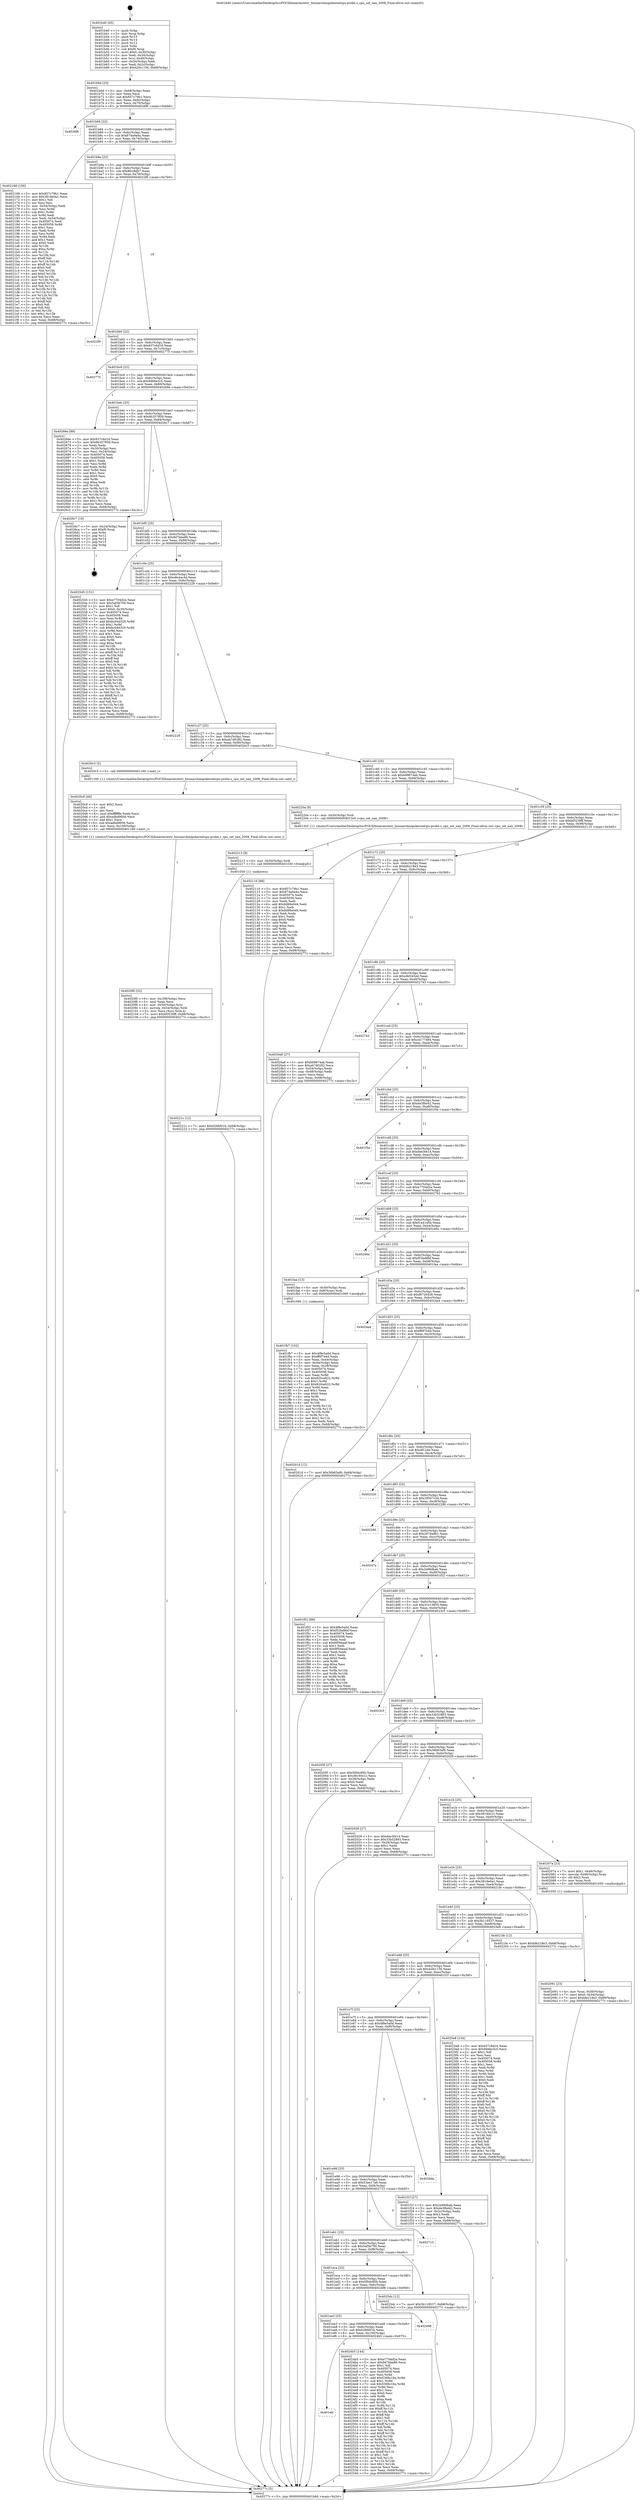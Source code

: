 digraph "0x401b40" {
  label = "0x401b40 (/mnt/c/Users/mathe/Desktop/tcc/POCII/binaries/extr_linuxarchmipskernelcpu-probe.c_cpu_set_nan_2008_Final-ollvm.out::main(0))"
  labelloc = "t"
  node[shape=record]

  Entry [label="",width=0.3,height=0.3,shape=circle,fillcolor=black,style=filled]
  "0x401b6d" [label="{
     0x401b6d [23]\l
     | [instrs]\l
     &nbsp;&nbsp;0x401b6d \<+3\>: mov -0x68(%rbp),%eax\l
     &nbsp;&nbsp;0x401b70 \<+2\>: mov %eax,%ecx\l
     &nbsp;&nbsp;0x401b72 \<+6\>: sub $0x857c79b1,%ecx\l
     &nbsp;&nbsp;0x401b78 \<+3\>: mov %eax,-0x6c(%rbp)\l
     &nbsp;&nbsp;0x401b7b \<+3\>: mov %ecx,-0x70(%rbp)\l
     &nbsp;&nbsp;0x401b7e \<+6\>: je 00000000004026f6 \<main+0xbb6\>\l
  }"]
  "0x4026f6" [label="{
     0x4026f6\l
  }", style=dashed]
  "0x401b84" [label="{
     0x401b84 [22]\l
     | [instrs]\l
     &nbsp;&nbsp;0x401b84 \<+5\>: jmp 0000000000401b89 \<main+0x49\>\l
     &nbsp;&nbsp;0x401b89 \<+3\>: mov -0x6c(%rbp),%eax\l
     &nbsp;&nbsp;0x401b8c \<+5\>: sub $0x874a9a4a,%eax\l
     &nbsp;&nbsp;0x401b91 \<+3\>: mov %eax,-0x74(%rbp)\l
     &nbsp;&nbsp;0x401b94 \<+6\>: je 0000000000402168 \<main+0x628\>\l
  }"]
  Exit [label="",width=0.3,height=0.3,shape=circle,fillcolor=black,style=filled,peripheries=2]
  "0x402168" [label="{
     0x402168 [150]\l
     | [instrs]\l
     &nbsp;&nbsp;0x402168 \<+5\>: mov $0x857c79b1,%eax\l
     &nbsp;&nbsp;0x40216d \<+5\>: mov $0x3819e0a1,%ecx\l
     &nbsp;&nbsp;0x402172 \<+2\>: mov $0x1,%dl\l
     &nbsp;&nbsp;0x402174 \<+2\>: xor %esi,%esi\l
     &nbsp;&nbsp;0x402176 \<+3\>: mov -0x54(%rbp),%edi\l
     &nbsp;&nbsp;0x402179 \<+3\>: mov %esi,%r8d\l
     &nbsp;&nbsp;0x40217c \<+4\>: sub $0x1,%r8d\l
     &nbsp;&nbsp;0x402180 \<+3\>: sub %r8d,%edi\l
     &nbsp;&nbsp;0x402183 \<+3\>: mov %edi,-0x54(%rbp)\l
     &nbsp;&nbsp;0x402186 \<+7\>: mov 0x405074,%edi\l
     &nbsp;&nbsp;0x40218d \<+8\>: mov 0x405058,%r8d\l
     &nbsp;&nbsp;0x402195 \<+3\>: sub $0x1,%esi\l
     &nbsp;&nbsp;0x402198 \<+3\>: mov %edi,%r9d\l
     &nbsp;&nbsp;0x40219b \<+3\>: add %esi,%r9d\l
     &nbsp;&nbsp;0x40219e \<+4\>: imul %r9d,%edi\l
     &nbsp;&nbsp;0x4021a2 \<+3\>: and $0x1,%edi\l
     &nbsp;&nbsp;0x4021a5 \<+3\>: cmp $0x0,%edi\l
     &nbsp;&nbsp;0x4021a8 \<+4\>: sete %r10b\l
     &nbsp;&nbsp;0x4021ac \<+4\>: cmp $0xa,%r8d\l
     &nbsp;&nbsp;0x4021b0 \<+4\>: setl %r11b\l
     &nbsp;&nbsp;0x4021b4 \<+3\>: mov %r10b,%bl\l
     &nbsp;&nbsp;0x4021b7 \<+3\>: xor $0xff,%bl\l
     &nbsp;&nbsp;0x4021ba \<+3\>: mov %r11b,%r14b\l
     &nbsp;&nbsp;0x4021bd \<+4\>: xor $0xff,%r14b\l
     &nbsp;&nbsp;0x4021c1 \<+3\>: xor $0x0,%dl\l
     &nbsp;&nbsp;0x4021c4 \<+3\>: mov %bl,%r15b\l
     &nbsp;&nbsp;0x4021c7 \<+4\>: and $0x0,%r15b\l
     &nbsp;&nbsp;0x4021cb \<+3\>: and %dl,%r10b\l
     &nbsp;&nbsp;0x4021ce \<+3\>: mov %r14b,%r12b\l
     &nbsp;&nbsp;0x4021d1 \<+4\>: and $0x0,%r12b\l
     &nbsp;&nbsp;0x4021d5 \<+3\>: and %dl,%r11b\l
     &nbsp;&nbsp;0x4021d8 \<+3\>: or %r10b,%r15b\l
     &nbsp;&nbsp;0x4021db \<+3\>: or %r11b,%r12b\l
     &nbsp;&nbsp;0x4021de \<+3\>: xor %r12b,%r15b\l
     &nbsp;&nbsp;0x4021e1 \<+3\>: or %r14b,%bl\l
     &nbsp;&nbsp;0x4021e4 \<+3\>: xor $0xff,%bl\l
     &nbsp;&nbsp;0x4021e7 \<+3\>: or $0x0,%dl\l
     &nbsp;&nbsp;0x4021ea \<+2\>: and %dl,%bl\l
     &nbsp;&nbsp;0x4021ec \<+3\>: or %bl,%r15b\l
     &nbsp;&nbsp;0x4021ef \<+4\>: test $0x1,%r15b\l
     &nbsp;&nbsp;0x4021f3 \<+3\>: cmovne %ecx,%eax\l
     &nbsp;&nbsp;0x4021f6 \<+3\>: mov %eax,-0x68(%rbp)\l
     &nbsp;&nbsp;0x4021f9 \<+5\>: jmp 000000000040277c \<main+0xc3c\>\l
  }"]
  "0x401b9a" [label="{
     0x401b9a [22]\l
     | [instrs]\l
     &nbsp;&nbsp;0x401b9a \<+5\>: jmp 0000000000401b9f \<main+0x5f\>\l
     &nbsp;&nbsp;0x401b9f \<+3\>: mov -0x6c(%rbp),%eax\l
     &nbsp;&nbsp;0x401ba2 \<+5\>: sub $0x8fcc8db7,%eax\l
     &nbsp;&nbsp;0x401ba7 \<+3\>: mov %eax,-0x78(%rbp)\l
     &nbsp;&nbsp;0x401baa \<+6\>: je 00000000004022f9 \<main+0x7b9\>\l
  }"]
  "0x401efc" [label="{
     0x401efc\l
  }", style=dashed]
  "0x4022f9" [label="{
     0x4022f9\l
  }", style=dashed]
  "0x401bb0" [label="{
     0x401bb0 [22]\l
     | [instrs]\l
     &nbsp;&nbsp;0x401bb0 \<+5\>: jmp 0000000000401bb5 \<main+0x75\>\l
     &nbsp;&nbsp;0x401bb5 \<+3\>: mov -0x6c(%rbp),%eax\l
     &nbsp;&nbsp;0x401bb8 \<+5\>: sub $0x937c6d16,%eax\l
     &nbsp;&nbsp;0x401bbd \<+3\>: mov %eax,-0x7c(%rbp)\l
     &nbsp;&nbsp;0x401bc0 \<+6\>: je 0000000000402775 \<main+0xc35\>\l
  }"]
  "0x4024b5" [label="{
     0x4024b5 [144]\l
     | [instrs]\l
     &nbsp;&nbsp;0x4024b5 \<+5\>: mov $0xe7704d2e,%eax\l
     &nbsp;&nbsp;0x4024ba \<+5\>: mov $0x9d7bbe86,%ecx\l
     &nbsp;&nbsp;0x4024bf \<+2\>: mov $0x1,%dl\l
     &nbsp;&nbsp;0x4024c1 \<+7\>: mov 0x405074,%esi\l
     &nbsp;&nbsp;0x4024c8 \<+7\>: mov 0x405058,%edi\l
     &nbsp;&nbsp;0x4024cf \<+3\>: mov %esi,%r8d\l
     &nbsp;&nbsp;0x4024d2 \<+7\>: add $0x5368c1ba,%r8d\l
     &nbsp;&nbsp;0x4024d9 \<+4\>: sub $0x1,%r8d\l
     &nbsp;&nbsp;0x4024dd \<+7\>: sub $0x5368c1ba,%r8d\l
     &nbsp;&nbsp;0x4024e4 \<+4\>: imul %r8d,%esi\l
     &nbsp;&nbsp;0x4024e8 \<+3\>: and $0x1,%esi\l
     &nbsp;&nbsp;0x4024eb \<+3\>: cmp $0x0,%esi\l
     &nbsp;&nbsp;0x4024ee \<+4\>: sete %r9b\l
     &nbsp;&nbsp;0x4024f2 \<+3\>: cmp $0xa,%edi\l
     &nbsp;&nbsp;0x4024f5 \<+4\>: setl %r10b\l
     &nbsp;&nbsp;0x4024f9 \<+3\>: mov %r9b,%r11b\l
     &nbsp;&nbsp;0x4024fc \<+4\>: xor $0xff,%r11b\l
     &nbsp;&nbsp;0x402500 \<+3\>: mov %r10b,%bl\l
     &nbsp;&nbsp;0x402503 \<+3\>: xor $0xff,%bl\l
     &nbsp;&nbsp;0x402506 \<+3\>: xor $0x1,%dl\l
     &nbsp;&nbsp;0x402509 \<+3\>: mov %r11b,%r14b\l
     &nbsp;&nbsp;0x40250c \<+4\>: and $0xff,%r14b\l
     &nbsp;&nbsp;0x402510 \<+3\>: and %dl,%r9b\l
     &nbsp;&nbsp;0x402513 \<+3\>: mov %bl,%r15b\l
     &nbsp;&nbsp;0x402516 \<+4\>: and $0xff,%r15b\l
     &nbsp;&nbsp;0x40251a \<+3\>: and %dl,%r10b\l
     &nbsp;&nbsp;0x40251d \<+3\>: or %r9b,%r14b\l
     &nbsp;&nbsp;0x402520 \<+3\>: or %r10b,%r15b\l
     &nbsp;&nbsp;0x402523 \<+3\>: xor %r15b,%r14b\l
     &nbsp;&nbsp;0x402526 \<+3\>: or %bl,%r11b\l
     &nbsp;&nbsp;0x402529 \<+4\>: xor $0xff,%r11b\l
     &nbsp;&nbsp;0x40252d \<+3\>: or $0x1,%dl\l
     &nbsp;&nbsp;0x402530 \<+3\>: and %dl,%r11b\l
     &nbsp;&nbsp;0x402533 \<+3\>: or %r11b,%r14b\l
     &nbsp;&nbsp;0x402536 \<+4\>: test $0x1,%r14b\l
     &nbsp;&nbsp;0x40253a \<+3\>: cmovne %ecx,%eax\l
     &nbsp;&nbsp;0x40253d \<+3\>: mov %eax,-0x68(%rbp)\l
     &nbsp;&nbsp;0x402540 \<+5\>: jmp 000000000040277c \<main+0xc3c\>\l
  }"]
  "0x402775" [label="{
     0x402775\l
  }", style=dashed]
  "0x401bc6" [label="{
     0x401bc6 [22]\l
     | [instrs]\l
     &nbsp;&nbsp;0x401bc6 \<+5\>: jmp 0000000000401bcb \<main+0x8b\>\l
     &nbsp;&nbsp;0x401bcb \<+3\>: mov -0x6c(%rbp),%eax\l
     &nbsp;&nbsp;0x401bce \<+5\>: sub $0x9466e3c5,%eax\l
     &nbsp;&nbsp;0x401bd3 \<+3\>: mov %eax,-0x80(%rbp)\l
     &nbsp;&nbsp;0x401bd6 \<+6\>: je 000000000040266e \<main+0xb2e\>\l
  }"]
  "0x401ee3" [label="{
     0x401ee3 [25]\l
     | [instrs]\l
     &nbsp;&nbsp;0x401ee3 \<+5\>: jmp 0000000000401ee8 \<main+0x3a8\>\l
     &nbsp;&nbsp;0x401ee8 \<+3\>: mov -0x6c(%rbp),%eax\l
     &nbsp;&nbsp;0x401eeb \<+5\>: sub $0x626fd01b,%eax\l
     &nbsp;&nbsp;0x401ef0 \<+6\>: mov %eax,-0x100(%rbp)\l
     &nbsp;&nbsp;0x401ef6 \<+6\>: je 00000000004024b5 \<main+0x975\>\l
  }"]
  "0x40266e" [label="{
     0x40266e [89]\l
     | [instrs]\l
     &nbsp;&nbsp;0x40266e \<+5\>: mov $0x937c6d16,%eax\l
     &nbsp;&nbsp;0x402673 \<+5\>: mov $0x9b357859,%ecx\l
     &nbsp;&nbsp;0x402678 \<+2\>: xor %edx,%edx\l
     &nbsp;&nbsp;0x40267a \<+3\>: mov -0x30(%rbp),%esi\l
     &nbsp;&nbsp;0x40267d \<+3\>: mov %esi,-0x24(%rbp)\l
     &nbsp;&nbsp;0x402680 \<+7\>: mov 0x405074,%esi\l
     &nbsp;&nbsp;0x402687 \<+7\>: mov 0x405058,%edi\l
     &nbsp;&nbsp;0x40268e \<+3\>: sub $0x1,%edx\l
     &nbsp;&nbsp;0x402691 \<+3\>: mov %esi,%r8d\l
     &nbsp;&nbsp;0x402694 \<+3\>: add %edx,%r8d\l
     &nbsp;&nbsp;0x402697 \<+4\>: imul %r8d,%esi\l
     &nbsp;&nbsp;0x40269b \<+3\>: and $0x1,%esi\l
     &nbsp;&nbsp;0x40269e \<+3\>: cmp $0x0,%esi\l
     &nbsp;&nbsp;0x4026a1 \<+4\>: sete %r9b\l
     &nbsp;&nbsp;0x4026a5 \<+3\>: cmp $0xa,%edi\l
     &nbsp;&nbsp;0x4026a8 \<+4\>: setl %r10b\l
     &nbsp;&nbsp;0x4026ac \<+3\>: mov %r9b,%r11b\l
     &nbsp;&nbsp;0x4026af \<+3\>: and %r10b,%r11b\l
     &nbsp;&nbsp;0x4026b2 \<+3\>: xor %r10b,%r9b\l
     &nbsp;&nbsp;0x4026b5 \<+3\>: or %r9b,%r11b\l
     &nbsp;&nbsp;0x4026b8 \<+4\>: test $0x1,%r11b\l
     &nbsp;&nbsp;0x4026bc \<+3\>: cmovne %ecx,%eax\l
     &nbsp;&nbsp;0x4026bf \<+3\>: mov %eax,-0x68(%rbp)\l
     &nbsp;&nbsp;0x4026c2 \<+5\>: jmp 000000000040277c \<main+0xc3c\>\l
  }"]
  "0x401bdc" [label="{
     0x401bdc [25]\l
     | [instrs]\l
     &nbsp;&nbsp;0x401bdc \<+5\>: jmp 0000000000401be1 \<main+0xa1\>\l
     &nbsp;&nbsp;0x401be1 \<+3\>: mov -0x6c(%rbp),%eax\l
     &nbsp;&nbsp;0x401be4 \<+5\>: sub $0x9b357859,%eax\l
     &nbsp;&nbsp;0x401be9 \<+6\>: mov %eax,-0x84(%rbp)\l
     &nbsp;&nbsp;0x401bef \<+6\>: je 00000000004026c7 \<main+0xb87\>\l
  }"]
  "0x402498" [label="{
     0x402498\l
  }", style=dashed]
  "0x4026c7" [label="{
     0x4026c7 [19]\l
     | [instrs]\l
     &nbsp;&nbsp;0x4026c7 \<+3\>: mov -0x24(%rbp),%eax\l
     &nbsp;&nbsp;0x4026ca \<+7\>: add $0xf0,%rsp\l
     &nbsp;&nbsp;0x4026d1 \<+1\>: pop %rbx\l
     &nbsp;&nbsp;0x4026d2 \<+2\>: pop %r12\l
     &nbsp;&nbsp;0x4026d4 \<+2\>: pop %r14\l
     &nbsp;&nbsp;0x4026d6 \<+2\>: pop %r15\l
     &nbsp;&nbsp;0x4026d8 \<+1\>: pop %rbp\l
     &nbsp;&nbsp;0x4026d9 \<+1\>: ret\l
  }"]
  "0x401bf5" [label="{
     0x401bf5 [25]\l
     | [instrs]\l
     &nbsp;&nbsp;0x401bf5 \<+5\>: jmp 0000000000401bfa \<main+0xba\>\l
     &nbsp;&nbsp;0x401bfa \<+3\>: mov -0x6c(%rbp),%eax\l
     &nbsp;&nbsp;0x401bfd \<+5\>: sub $0x9d7bbe86,%eax\l
     &nbsp;&nbsp;0x401c02 \<+6\>: mov %eax,-0x88(%rbp)\l
     &nbsp;&nbsp;0x401c08 \<+6\>: je 0000000000402545 \<main+0xa05\>\l
  }"]
  "0x401eca" [label="{
     0x401eca [25]\l
     | [instrs]\l
     &nbsp;&nbsp;0x401eca \<+5\>: jmp 0000000000401ecf \<main+0x38f\>\l
     &nbsp;&nbsp;0x401ecf \<+3\>: mov -0x6c(%rbp),%eax\l
     &nbsp;&nbsp;0x401ed2 \<+5\>: sub $0x5f0dc85b,%eax\l
     &nbsp;&nbsp;0x401ed7 \<+6\>: mov %eax,-0xfc(%rbp)\l
     &nbsp;&nbsp;0x401edd \<+6\>: je 0000000000402498 \<main+0x958\>\l
  }"]
  "0x402545" [label="{
     0x402545 [151]\l
     | [instrs]\l
     &nbsp;&nbsp;0x402545 \<+5\>: mov $0xe7704d2e,%eax\l
     &nbsp;&nbsp;0x40254a \<+5\>: mov $0x5af3b700,%ecx\l
     &nbsp;&nbsp;0x40254f \<+2\>: mov $0x1,%dl\l
     &nbsp;&nbsp;0x402551 \<+7\>: movl $0x0,-0x30(%rbp)\l
     &nbsp;&nbsp;0x402558 \<+7\>: mov 0x405074,%esi\l
     &nbsp;&nbsp;0x40255f \<+7\>: mov 0x405058,%edi\l
     &nbsp;&nbsp;0x402566 \<+3\>: mov %esi,%r8d\l
     &nbsp;&nbsp;0x402569 \<+7\>: add $0xbc04d329,%r8d\l
     &nbsp;&nbsp;0x402570 \<+4\>: sub $0x1,%r8d\l
     &nbsp;&nbsp;0x402574 \<+7\>: sub $0xbc04d329,%r8d\l
     &nbsp;&nbsp;0x40257b \<+4\>: imul %r8d,%esi\l
     &nbsp;&nbsp;0x40257f \<+3\>: and $0x1,%esi\l
     &nbsp;&nbsp;0x402582 \<+3\>: cmp $0x0,%esi\l
     &nbsp;&nbsp;0x402585 \<+4\>: sete %r9b\l
     &nbsp;&nbsp;0x402589 \<+3\>: cmp $0xa,%edi\l
     &nbsp;&nbsp;0x40258c \<+4\>: setl %r10b\l
     &nbsp;&nbsp;0x402590 \<+3\>: mov %r9b,%r11b\l
     &nbsp;&nbsp;0x402593 \<+4\>: xor $0xff,%r11b\l
     &nbsp;&nbsp;0x402597 \<+3\>: mov %r10b,%bl\l
     &nbsp;&nbsp;0x40259a \<+3\>: xor $0xff,%bl\l
     &nbsp;&nbsp;0x40259d \<+3\>: xor $0x0,%dl\l
     &nbsp;&nbsp;0x4025a0 \<+3\>: mov %r11b,%r14b\l
     &nbsp;&nbsp;0x4025a3 \<+4\>: and $0x0,%r14b\l
     &nbsp;&nbsp;0x4025a7 \<+3\>: and %dl,%r9b\l
     &nbsp;&nbsp;0x4025aa \<+3\>: mov %bl,%r15b\l
     &nbsp;&nbsp;0x4025ad \<+4\>: and $0x0,%r15b\l
     &nbsp;&nbsp;0x4025b1 \<+3\>: and %dl,%r10b\l
     &nbsp;&nbsp;0x4025b4 \<+3\>: or %r9b,%r14b\l
     &nbsp;&nbsp;0x4025b7 \<+3\>: or %r10b,%r15b\l
     &nbsp;&nbsp;0x4025ba \<+3\>: xor %r15b,%r14b\l
     &nbsp;&nbsp;0x4025bd \<+3\>: or %bl,%r11b\l
     &nbsp;&nbsp;0x4025c0 \<+4\>: xor $0xff,%r11b\l
     &nbsp;&nbsp;0x4025c4 \<+3\>: or $0x0,%dl\l
     &nbsp;&nbsp;0x4025c7 \<+3\>: and %dl,%r11b\l
     &nbsp;&nbsp;0x4025ca \<+3\>: or %r11b,%r14b\l
     &nbsp;&nbsp;0x4025cd \<+4\>: test $0x1,%r14b\l
     &nbsp;&nbsp;0x4025d1 \<+3\>: cmovne %ecx,%eax\l
     &nbsp;&nbsp;0x4025d4 \<+3\>: mov %eax,-0x68(%rbp)\l
     &nbsp;&nbsp;0x4025d7 \<+5\>: jmp 000000000040277c \<main+0xc3c\>\l
  }"]
  "0x401c0e" [label="{
     0x401c0e [25]\l
     | [instrs]\l
     &nbsp;&nbsp;0x401c0e \<+5\>: jmp 0000000000401c13 \<main+0xd3\>\l
     &nbsp;&nbsp;0x401c13 \<+3\>: mov -0x6c(%rbp),%eax\l
     &nbsp;&nbsp;0x401c16 \<+5\>: sub $0xa8e4ac4d,%eax\l
     &nbsp;&nbsp;0x401c1b \<+6\>: mov %eax,-0x8c(%rbp)\l
     &nbsp;&nbsp;0x401c21 \<+6\>: je 0000000000402228 \<main+0x6e8\>\l
  }"]
  "0x4025dc" [label="{
     0x4025dc [12]\l
     | [instrs]\l
     &nbsp;&nbsp;0x4025dc \<+7\>: movl $0x3b118537,-0x68(%rbp)\l
     &nbsp;&nbsp;0x4025e3 \<+5\>: jmp 000000000040277c \<main+0xc3c\>\l
  }"]
  "0x402228" [label="{
     0x402228\l
  }", style=dashed]
  "0x401c27" [label="{
     0x401c27 [25]\l
     | [instrs]\l
     &nbsp;&nbsp;0x401c27 \<+5\>: jmp 0000000000401c2c \<main+0xec\>\l
     &nbsp;&nbsp;0x401c2c \<+3\>: mov -0x6c(%rbp),%eax\l
     &nbsp;&nbsp;0x401c2f \<+5\>: sub $0xab7d0282,%eax\l
     &nbsp;&nbsp;0x401c34 \<+6\>: mov %eax,-0x90(%rbp)\l
     &nbsp;&nbsp;0x401c3a \<+6\>: je 00000000004020c3 \<main+0x583\>\l
  }"]
  "0x401eb1" [label="{
     0x401eb1 [25]\l
     | [instrs]\l
     &nbsp;&nbsp;0x401eb1 \<+5\>: jmp 0000000000401eb6 \<main+0x376\>\l
     &nbsp;&nbsp;0x401eb6 \<+3\>: mov -0x6c(%rbp),%eax\l
     &nbsp;&nbsp;0x401eb9 \<+5\>: sub $0x5af3b700,%eax\l
     &nbsp;&nbsp;0x401ebe \<+6\>: mov %eax,-0xf8(%rbp)\l
     &nbsp;&nbsp;0x401ec4 \<+6\>: je 00000000004025dc \<main+0xa9c\>\l
  }"]
  "0x4020c3" [label="{
     0x4020c3 [5]\l
     | [instrs]\l
     &nbsp;&nbsp;0x4020c3 \<+5\>: call 0000000000401160 \<next_i\>\l
     | [calls]\l
     &nbsp;&nbsp;0x401160 \{1\} (/mnt/c/Users/mathe/Desktop/tcc/POCII/binaries/extr_linuxarchmipskernelcpu-probe.c_cpu_set_nan_2008_Final-ollvm.out::next_i)\l
  }"]
  "0x401c40" [label="{
     0x401c40 [25]\l
     | [instrs]\l
     &nbsp;&nbsp;0x401c40 \<+5\>: jmp 0000000000401c45 \<main+0x105\>\l
     &nbsp;&nbsp;0x401c45 \<+3\>: mov -0x6c(%rbp),%eax\l
     &nbsp;&nbsp;0x401c48 \<+5\>: sub $0xb99674ab,%eax\l
     &nbsp;&nbsp;0x401c4d \<+6\>: mov %eax,-0x94(%rbp)\l
     &nbsp;&nbsp;0x401c53 \<+6\>: je 000000000040220a \<main+0x6ca\>\l
  }"]
  "0x402715" [label="{
     0x402715\l
  }", style=dashed]
  "0x40220a" [label="{
     0x40220a [9]\l
     | [instrs]\l
     &nbsp;&nbsp;0x40220a \<+4\>: mov -0x50(%rbp),%rdi\l
     &nbsp;&nbsp;0x40220e \<+5\>: call 00000000004013c0 \<cpu_set_nan_2008\>\l
     | [calls]\l
     &nbsp;&nbsp;0x4013c0 \{1\} (/mnt/c/Users/mathe/Desktop/tcc/POCII/binaries/extr_linuxarchmipskernelcpu-probe.c_cpu_set_nan_2008_Final-ollvm.out::cpu_set_nan_2008)\l
  }"]
  "0x401c59" [label="{
     0x401c59 [25]\l
     | [instrs]\l
     &nbsp;&nbsp;0x401c59 \<+5\>: jmp 0000000000401c5e \<main+0x11e\>\l
     &nbsp;&nbsp;0x401c5e \<+3\>: mov -0x6c(%rbp),%eax\l
     &nbsp;&nbsp;0x401c61 \<+5\>: sub $0xbf3239ff,%eax\l
     &nbsp;&nbsp;0x401c66 \<+6\>: mov %eax,-0x98(%rbp)\l
     &nbsp;&nbsp;0x401c6c \<+6\>: je 0000000000402110 \<main+0x5d0\>\l
  }"]
  "0x401e98" [label="{
     0x401e98 [25]\l
     | [instrs]\l
     &nbsp;&nbsp;0x401e98 \<+5\>: jmp 0000000000401e9d \<main+0x35d\>\l
     &nbsp;&nbsp;0x401e9d \<+3\>: mov -0x6c(%rbp),%eax\l
     &nbsp;&nbsp;0x401ea0 \<+5\>: sub $0x53ee17a8,%eax\l
     &nbsp;&nbsp;0x401ea5 \<+6\>: mov %eax,-0xf4(%rbp)\l
     &nbsp;&nbsp;0x401eab \<+6\>: je 0000000000402715 \<main+0xbd5\>\l
  }"]
  "0x402110" [label="{
     0x402110 [88]\l
     | [instrs]\l
     &nbsp;&nbsp;0x402110 \<+5\>: mov $0x857c79b1,%eax\l
     &nbsp;&nbsp;0x402115 \<+5\>: mov $0x874a9a4a,%ecx\l
     &nbsp;&nbsp;0x40211a \<+7\>: mov 0x405074,%edx\l
     &nbsp;&nbsp;0x402121 \<+7\>: mov 0x405058,%esi\l
     &nbsp;&nbsp;0x402128 \<+2\>: mov %edx,%edi\l
     &nbsp;&nbsp;0x40212a \<+6\>: add $0x8d88e0d4,%edi\l
     &nbsp;&nbsp;0x402130 \<+3\>: sub $0x1,%edi\l
     &nbsp;&nbsp;0x402133 \<+6\>: sub $0x8d88e0d4,%edi\l
     &nbsp;&nbsp;0x402139 \<+3\>: imul %edi,%edx\l
     &nbsp;&nbsp;0x40213c \<+3\>: and $0x1,%edx\l
     &nbsp;&nbsp;0x40213f \<+3\>: cmp $0x0,%edx\l
     &nbsp;&nbsp;0x402142 \<+4\>: sete %r8b\l
     &nbsp;&nbsp;0x402146 \<+3\>: cmp $0xa,%esi\l
     &nbsp;&nbsp;0x402149 \<+4\>: setl %r9b\l
     &nbsp;&nbsp;0x40214d \<+3\>: mov %r8b,%r10b\l
     &nbsp;&nbsp;0x402150 \<+3\>: and %r9b,%r10b\l
     &nbsp;&nbsp;0x402153 \<+3\>: xor %r9b,%r8b\l
     &nbsp;&nbsp;0x402156 \<+3\>: or %r8b,%r10b\l
     &nbsp;&nbsp;0x402159 \<+4\>: test $0x1,%r10b\l
     &nbsp;&nbsp;0x40215d \<+3\>: cmovne %ecx,%eax\l
     &nbsp;&nbsp;0x402160 \<+3\>: mov %eax,-0x68(%rbp)\l
     &nbsp;&nbsp;0x402163 \<+5\>: jmp 000000000040277c \<main+0xc3c\>\l
  }"]
  "0x401c72" [label="{
     0x401c72 [25]\l
     | [instrs]\l
     &nbsp;&nbsp;0x401c72 \<+5\>: jmp 0000000000401c77 \<main+0x137\>\l
     &nbsp;&nbsp;0x401c77 \<+3\>: mov -0x6c(%rbp),%eax\l
     &nbsp;&nbsp;0x401c7a \<+5\>: sub $0xbfe218e3,%eax\l
     &nbsp;&nbsp;0x401c7f \<+6\>: mov %eax,-0x9c(%rbp)\l
     &nbsp;&nbsp;0x401c85 \<+6\>: je 00000000004020a8 \<main+0x568\>\l
  }"]
  "0x4026da" [label="{
     0x4026da\l
  }", style=dashed]
  "0x4020a8" [label="{
     0x4020a8 [27]\l
     | [instrs]\l
     &nbsp;&nbsp;0x4020a8 \<+5\>: mov $0xb99674ab,%eax\l
     &nbsp;&nbsp;0x4020ad \<+5\>: mov $0xab7d0282,%ecx\l
     &nbsp;&nbsp;0x4020b2 \<+3\>: mov -0x54(%rbp),%edx\l
     &nbsp;&nbsp;0x4020b5 \<+3\>: cmp -0x48(%rbp),%edx\l
     &nbsp;&nbsp;0x4020b8 \<+3\>: cmovl %ecx,%eax\l
     &nbsp;&nbsp;0x4020bb \<+3\>: mov %eax,-0x68(%rbp)\l
     &nbsp;&nbsp;0x4020be \<+5\>: jmp 000000000040277c \<main+0xc3c\>\l
  }"]
  "0x401c8b" [label="{
     0x401c8b [25]\l
     | [instrs]\l
     &nbsp;&nbsp;0x401c8b \<+5\>: jmp 0000000000401c90 \<main+0x150\>\l
     &nbsp;&nbsp;0x401c90 \<+3\>: mov -0x6c(%rbp),%eax\l
     &nbsp;&nbsp;0x401c93 \<+5\>: sub $0xc8d345ed,%eax\l
     &nbsp;&nbsp;0x401c98 \<+6\>: mov %eax,-0xa0(%rbp)\l
     &nbsp;&nbsp;0x401c9e \<+6\>: je 0000000000402743 \<main+0xc03\>\l
  }"]
  "0x40221c" [label="{
     0x40221c [12]\l
     | [instrs]\l
     &nbsp;&nbsp;0x40221c \<+7\>: movl $0x626fd01b,-0x68(%rbp)\l
     &nbsp;&nbsp;0x402223 \<+5\>: jmp 000000000040277c \<main+0xc3c\>\l
  }"]
  "0x402743" [label="{
     0x402743\l
  }", style=dashed]
  "0x401ca4" [label="{
     0x401ca4 [25]\l
     | [instrs]\l
     &nbsp;&nbsp;0x401ca4 \<+5\>: jmp 0000000000401ca9 \<main+0x169\>\l
     &nbsp;&nbsp;0x401ca9 \<+3\>: mov -0x6c(%rbp),%eax\l
     &nbsp;&nbsp;0x401cac \<+5\>: sub $0xcd177494,%eax\l
     &nbsp;&nbsp;0x401cb1 \<+6\>: mov %eax,-0xa4(%rbp)\l
     &nbsp;&nbsp;0x401cb7 \<+6\>: je 0000000000402305 \<main+0x7c5\>\l
  }"]
  "0x402213" [label="{
     0x402213 [9]\l
     | [instrs]\l
     &nbsp;&nbsp;0x402213 \<+4\>: mov -0x50(%rbp),%rdi\l
     &nbsp;&nbsp;0x402217 \<+5\>: call 0000000000401030 \<free@plt\>\l
     | [calls]\l
     &nbsp;&nbsp;0x401030 \{1\} (unknown)\l
  }"]
  "0x402305" [label="{
     0x402305\l
  }", style=dashed]
  "0x401cbd" [label="{
     0x401cbd [25]\l
     | [instrs]\l
     &nbsp;&nbsp;0x401cbd \<+5\>: jmp 0000000000401cc2 \<main+0x182\>\l
     &nbsp;&nbsp;0x401cc2 \<+3\>: mov -0x6c(%rbp),%eax\l
     &nbsp;&nbsp;0x401cc5 \<+5\>: sub $0xde3fbd42,%eax\l
     &nbsp;&nbsp;0x401cca \<+6\>: mov %eax,-0xa8(%rbp)\l
     &nbsp;&nbsp;0x401cd0 \<+6\>: je 0000000000401f3a \<main+0x3fa\>\l
  }"]
  "0x4020f0" [label="{
     0x4020f0 [32]\l
     | [instrs]\l
     &nbsp;&nbsp;0x4020f0 \<+6\>: mov -0x108(%rbp),%ecx\l
     &nbsp;&nbsp;0x4020f6 \<+3\>: imul %eax,%ecx\l
     &nbsp;&nbsp;0x4020f9 \<+4\>: mov -0x50(%rbp),%rsi\l
     &nbsp;&nbsp;0x4020fd \<+4\>: movslq -0x54(%rbp),%rdi\l
     &nbsp;&nbsp;0x402101 \<+3\>: mov %ecx,(%rsi,%rdi,4)\l
     &nbsp;&nbsp;0x402104 \<+7\>: movl $0xbf3239ff,-0x68(%rbp)\l
     &nbsp;&nbsp;0x40210b \<+5\>: jmp 000000000040277c \<main+0xc3c\>\l
  }"]
  "0x401f3a" [label="{
     0x401f3a\l
  }", style=dashed]
  "0x401cd6" [label="{
     0x401cd6 [25]\l
     | [instrs]\l
     &nbsp;&nbsp;0x401cd6 \<+5\>: jmp 0000000000401cdb \<main+0x19b\>\l
     &nbsp;&nbsp;0x401cdb \<+3\>: mov -0x6c(%rbp),%eax\l
     &nbsp;&nbsp;0x401cde \<+5\>: sub $0xdee3f414,%eax\l
     &nbsp;&nbsp;0x401ce3 \<+6\>: mov %eax,-0xac(%rbp)\l
     &nbsp;&nbsp;0x401ce9 \<+6\>: je 0000000000402044 \<main+0x504\>\l
  }"]
  "0x4020c8" [label="{
     0x4020c8 [40]\l
     | [instrs]\l
     &nbsp;&nbsp;0x4020c8 \<+5\>: mov $0x2,%ecx\l
     &nbsp;&nbsp;0x4020cd \<+1\>: cltd\l
     &nbsp;&nbsp;0x4020ce \<+2\>: idiv %ecx\l
     &nbsp;&nbsp;0x4020d0 \<+6\>: imul $0xfffffffe,%edx,%ecx\l
     &nbsp;&nbsp;0x4020d6 \<+6\>: add $0xadbd9956,%ecx\l
     &nbsp;&nbsp;0x4020dc \<+3\>: add $0x1,%ecx\l
     &nbsp;&nbsp;0x4020df \<+6\>: sub $0xadbd9956,%ecx\l
     &nbsp;&nbsp;0x4020e5 \<+6\>: mov %ecx,-0x108(%rbp)\l
     &nbsp;&nbsp;0x4020eb \<+5\>: call 0000000000401160 \<next_i\>\l
     | [calls]\l
     &nbsp;&nbsp;0x401160 \{1\} (/mnt/c/Users/mathe/Desktop/tcc/POCII/binaries/extr_linuxarchmipskernelcpu-probe.c_cpu_set_nan_2008_Final-ollvm.out::next_i)\l
  }"]
  "0x402044" [label="{
     0x402044\l
  }", style=dashed]
  "0x401cef" [label="{
     0x401cef [25]\l
     | [instrs]\l
     &nbsp;&nbsp;0x401cef \<+5\>: jmp 0000000000401cf4 \<main+0x1b4\>\l
     &nbsp;&nbsp;0x401cf4 \<+3\>: mov -0x6c(%rbp),%eax\l
     &nbsp;&nbsp;0x401cf7 \<+5\>: sub $0xe7704d2e,%eax\l
     &nbsp;&nbsp;0x401cfc \<+6\>: mov %eax,-0xb0(%rbp)\l
     &nbsp;&nbsp;0x401d02 \<+6\>: je 0000000000402762 \<main+0xc22\>\l
  }"]
  "0x402091" [label="{
     0x402091 [23]\l
     | [instrs]\l
     &nbsp;&nbsp;0x402091 \<+4\>: mov %rax,-0x50(%rbp)\l
     &nbsp;&nbsp;0x402095 \<+7\>: movl $0x0,-0x54(%rbp)\l
     &nbsp;&nbsp;0x40209c \<+7\>: movl $0xbfe218e3,-0x68(%rbp)\l
     &nbsp;&nbsp;0x4020a3 \<+5\>: jmp 000000000040277c \<main+0xc3c\>\l
  }"]
  "0x402762" [label="{
     0x402762\l
  }", style=dashed]
  "0x401d08" [label="{
     0x401d08 [25]\l
     | [instrs]\l
     &nbsp;&nbsp;0x401d08 \<+5\>: jmp 0000000000401d0d \<main+0x1cd\>\l
     &nbsp;&nbsp;0x401d0d \<+3\>: mov -0x6c(%rbp),%eax\l
     &nbsp;&nbsp;0x401d10 \<+5\>: sub $0xf1a41d5b,%eax\l
     &nbsp;&nbsp;0x401d15 \<+6\>: mov %eax,-0xb4(%rbp)\l
     &nbsp;&nbsp;0x401d1b \<+6\>: je 000000000040246e \<main+0x92e\>\l
  }"]
  "0x401fb7" [label="{
     0x401fb7 [102]\l
     | [instrs]\l
     &nbsp;&nbsp;0x401fb7 \<+5\>: mov $0x4f8e5a0d,%ecx\l
     &nbsp;&nbsp;0x401fbc \<+5\>: mov $0xff0f7e4d,%edx\l
     &nbsp;&nbsp;0x401fc1 \<+3\>: mov %eax,-0x44(%rbp)\l
     &nbsp;&nbsp;0x401fc4 \<+3\>: mov -0x44(%rbp),%eax\l
     &nbsp;&nbsp;0x401fc7 \<+3\>: mov %eax,-0x28(%rbp)\l
     &nbsp;&nbsp;0x401fca \<+7\>: mov 0x405074,%eax\l
     &nbsp;&nbsp;0x401fd1 \<+7\>: mov 0x405058,%esi\l
     &nbsp;&nbsp;0x401fd8 \<+3\>: mov %eax,%r8d\l
     &nbsp;&nbsp;0x401fdb \<+7\>: sub $0x820ce622,%r8d\l
     &nbsp;&nbsp;0x401fe2 \<+4\>: sub $0x1,%r8d\l
     &nbsp;&nbsp;0x401fe6 \<+7\>: add $0x820ce622,%r8d\l
     &nbsp;&nbsp;0x401fed \<+4\>: imul %r8d,%eax\l
     &nbsp;&nbsp;0x401ff1 \<+3\>: and $0x1,%eax\l
     &nbsp;&nbsp;0x401ff4 \<+3\>: cmp $0x0,%eax\l
     &nbsp;&nbsp;0x401ff7 \<+4\>: sete %r9b\l
     &nbsp;&nbsp;0x401ffb \<+3\>: cmp $0xa,%esi\l
     &nbsp;&nbsp;0x401ffe \<+4\>: setl %r10b\l
     &nbsp;&nbsp;0x402002 \<+3\>: mov %r9b,%r11b\l
     &nbsp;&nbsp;0x402005 \<+3\>: and %r10b,%r11b\l
     &nbsp;&nbsp;0x402008 \<+3\>: xor %r10b,%r9b\l
     &nbsp;&nbsp;0x40200b \<+3\>: or %r9b,%r11b\l
     &nbsp;&nbsp;0x40200e \<+4\>: test $0x1,%r11b\l
     &nbsp;&nbsp;0x402012 \<+3\>: cmovne %edx,%ecx\l
     &nbsp;&nbsp;0x402015 \<+3\>: mov %ecx,-0x68(%rbp)\l
     &nbsp;&nbsp;0x402018 \<+5\>: jmp 000000000040277c \<main+0xc3c\>\l
  }"]
  "0x40246e" [label="{
     0x40246e\l
  }", style=dashed]
  "0x401d21" [label="{
     0x401d21 [25]\l
     | [instrs]\l
     &nbsp;&nbsp;0x401d21 \<+5\>: jmp 0000000000401d26 \<main+0x1e6\>\l
     &nbsp;&nbsp;0x401d26 \<+3\>: mov -0x6c(%rbp),%eax\l
     &nbsp;&nbsp;0x401d29 \<+5\>: sub $0xf53bd8bf,%eax\l
     &nbsp;&nbsp;0x401d2e \<+6\>: mov %eax,-0xb8(%rbp)\l
     &nbsp;&nbsp;0x401d34 \<+6\>: je 0000000000401faa \<main+0x46a\>\l
  }"]
  "0x401b40" [label="{
     0x401b40 [45]\l
     | [instrs]\l
     &nbsp;&nbsp;0x401b40 \<+1\>: push %rbp\l
     &nbsp;&nbsp;0x401b41 \<+3\>: mov %rsp,%rbp\l
     &nbsp;&nbsp;0x401b44 \<+2\>: push %r15\l
     &nbsp;&nbsp;0x401b46 \<+2\>: push %r14\l
     &nbsp;&nbsp;0x401b48 \<+2\>: push %r12\l
     &nbsp;&nbsp;0x401b4a \<+1\>: push %rbx\l
     &nbsp;&nbsp;0x401b4b \<+7\>: sub $0xf0,%rsp\l
     &nbsp;&nbsp;0x401b52 \<+7\>: movl $0x0,-0x30(%rbp)\l
     &nbsp;&nbsp;0x401b59 \<+3\>: mov %edi,-0x34(%rbp)\l
     &nbsp;&nbsp;0x401b5c \<+4\>: mov %rsi,-0x40(%rbp)\l
     &nbsp;&nbsp;0x401b60 \<+3\>: mov -0x34(%rbp),%edi\l
     &nbsp;&nbsp;0x401b63 \<+3\>: mov %edi,-0x2c(%rbp)\l
     &nbsp;&nbsp;0x401b66 \<+7\>: movl $0x42fe1156,-0x68(%rbp)\l
  }"]
  "0x401faa" [label="{
     0x401faa [13]\l
     | [instrs]\l
     &nbsp;&nbsp;0x401faa \<+4\>: mov -0x40(%rbp),%rax\l
     &nbsp;&nbsp;0x401fae \<+4\>: mov 0x8(%rax),%rdi\l
     &nbsp;&nbsp;0x401fb2 \<+5\>: call 0000000000401060 \<atoi@plt\>\l
     | [calls]\l
     &nbsp;&nbsp;0x401060 \{1\} (unknown)\l
  }"]
  "0x401d3a" [label="{
     0x401d3a [25]\l
     | [instrs]\l
     &nbsp;&nbsp;0x401d3a \<+5\>: jmp 0000000000401d3f \<main+0x1ff\>\l
     &nbsp;&nbsp;0x401d3f \<+3\>: mov -0x6c(%rbp),%eax\l
     &nbsp;&nbsp;0x401d42 \<+5\>: sub $0xf6720436,%eax\l
     &nbsp;&nbsp;0x401d47 \<+6\>: mov %eax,-0xbc(%rbp)\l
     &nbsp;&nbsp;0x401d4d \<+6\>: je 00000000004024a4 \<main+0x964\>\l
  }"]
  "0x40277c" [label="{
     0x40277c [5]\l
     | [instrs]\l
     &nbsp;&nbsp;0x40277c \<+5\>: jmp 0000000000401b6d \<main+0x2d\>\l
  }"]
  "0x4024a4" [label="{
     0x4024a4\l
  }", style=dashed]
  "0x401d53" [label="{
     0x401d53 [25]\l
     | [instrs]\l
     &nbsp;&nbsp;0x401d53 \<+5\>: jmp 0000000000401d58 \<main+0x218\>\l
     &nbsp;&nbsp;0x401d58 \<+3\>: mov -0x6c(%rbp),%eax\l
     &nbsp;&nbsp;0x401d5b \<+5\>: sub $0xff0f7e4d,%eax\l
     &nbsp;&nbsp;0x401d60 \<+6\>: mov %eax,-0xc0(%rbp)\l
     &nbsp;&nbsp;0x401d66 \<+6\>: je 000000000040201d \<main+0x4dd\>\l
  }"]
  "0x401e7f" [label="{
     0x401e7f [25]\l
     | [instrs]\l
     &nbsp;&nbsp;0x401e7f \<+5\>: jmp 0000000000401e84 \<main+0x344\>\l
     &nbsp;&nbsp;0x401e84 \<+3\>: mov -0x6c(%rbp),%eax\l
     &nbsp;&nbsp;0x401e87 \<+5\>: sub $0x4f8e5a0d,%eax\l
     &nbsp;&nbsp;0x401e8c \<+6\>: mov %eax,-0xf0(%rbp)\l
     &nbsp;&nbsp;0x401e92 \<+6\>: je 00000000004026da \<main+0xb9a\>\l
  }"]
  "0x40201d" [label="{
     0x40201d [12]\l
     | [instrs]\l
     &nbsp;&nbsp;0x40201d \<+7\>: movl $0x36b63af6,-0x68(%rbp)\l
     &nbsp;&nbsp;0x402024 \<+5\>: jmp 000000000040277c \<main+0xc3c\>\l
  }"]
  "0x401d6c" [label="{
     0x401d6c [25]\l
     | [instrs]\l
     &nbsp;&nbsp;0x401d6c \<+5\>: jmp 0000000000401d71 \<main+0x231\>\l
     &nbsp;&nbsp;0x401d71 \<+3\>: mov -0x6c(%rbp),%eax\l
     &nbsp;&nbsp;0x401d74 \<+5\>: sub $0xdf12de,%eax\l
     &nbsp;&nbsp;0x401d79 \<+6\>: mov %eax,-0xc4(%rbp)\l
     &nbsp;&nbsp;0x401d7f \<+6\>: je 0000000000402320 \<main+0x7e0\>\l
  }"]
  "0x401f1f" [label="{
     0x401f1f [27]\l
     | [instrs]\l
     &nbsp;&nbsp;0x401f1f \<+5\>: mov $0x2e96dbab,%eax\l
     &nbsp;&nbsp;0x401f24 \<+5\>: mov $0xde3fbd42,%ecx\l
     &nbsp;&nbsp;0x401f29 \<+3\>: mov -0x2c(%rbp),%edx\l
     &nbsp;&nbsp;0x401f2c \<+3\>: cmp $0x2,%edx\l
     &nbsp;&nbsp;0x401f2f \<+3\>: cmovne %ecx,%eax\l
     &nbsp;&nbsp;0x401f32 \<+3\>: mov %eax,-0x68(%rbp)\l
     &nbsp;&nbsp;0x401f35 \<+5\>: jmp 000000000040277c \<main+0xc3c\>\l
  }"]
  "0x402320" [label="{
     0x402320\l
  }", style=dashed]
  "0x401d85" [label="{
     0x401d85 [25]\l
     | [instrs]\l
     &nbsp;&nbsp;0x401d85 \<+5\>: jmp 0000000000401d8a \<main+0x24a\>\l
     &nbsp;&nbsp;0x401d8a \<+3\>: mov -0x6c(%rbp),%eax\l
     &nbsp;&nbsp;0x401d8d \<+5\>: sub $0x29507c3d,%eax\l
     &nbsp;&nbsp;0x401d92 \<+6\>: mov %eax,-0xc8(%rbp)\l
     &nbsp;&nbsp;0x401d98 \<+6\>: je 0000000000402280 \<main+0x740\>\l
  }"]
  "0x401e66" [label="{
     0x401e66 [25]\l
     | [instrs]\l
     &nbsp;&nbsp;0x401e66 \<+5\>: jmp 0000000000401e6b \<main+0x32b\>\l
     &nbsp;&nbsp;0x401e6b \<+3\>: mov -0x6c(%rbp),%eax\l
     &nbsp;&nbsp;0x401e6e \<+5\>: sub $0x42fe1156,%eax\l
     &nbsp;&nbsp;0x401e73 \<+6\>: mov %eax,-0xec(%rbp)\l
     &nbsp;&nbsp;0x401e79 \<+6\>: je 0000000000401f1f \<main+0x3df\>\l
  }"]
  "0x402280" [label="{
     0x402280\l
  }", style=dashed]
  "0x401d9e" [label="{
     0x401d9e [25]\l
     | [instrs]\l
     &nbsp;&nbsp;0x401d9e \<+5\>: jmp 0000000000401da3 \<main+0x263\>\l
     &nbsp;&nbsp;0x401da3 \<+3\>: mov -0x6c(%rbp),%eax\l
     &nbsp;&nbsp;0x401da6 \<+5\>: sub $0x297da861,%eax\l
     &nbsp;&nbsp;0x401dab \<+6\>: mov %eax,-0xcc(%rbp)\l
     &nbsp;&nbsp;0x401db1 \<+6\>: je 000000000040247a \<main+0x93a\>\l
  }"]
  "0x4025e8" [label="{
     0x4025e8 [134]\l
     | [instrs]\l
     &nbsp;&nbsp;0x4025e8 \<+5\>: mov $0x937c6d16,%eax\l
     &nbsp;&nbsp;0x4025ed \<+5\>: mov $0x9466e3c5,%ecx\l
     &nbsp;&nbsp;0x4025f2 \<+2\>: mov $0x1,%dl\l
     &nbsp;&nbsp;0x4025f4 \<+2\>: xor %esi,%esi\l
     &nbsp;&nbsp;0x4025f6 \<+7\>: mov 0x405074,%edi\l
     &nbsp;&nbsp;0x4025fd \<+8\>: mov 0x405058,%r8d\l
     &nbsp;&nbsp;0x402605 \<+3\>: sub $0x1,%esi\l
     &nbsp;&nbsp;0x402608 \<+3\>: mov %edi,%r9d\l
     &nbsp;&nbsp;0x40260b \<+3\>: add %esi,%r9d\l
     &nbsp;&nbsp;0x40260e \<+4\>: imul %r9d,%edi\l
     &nbsp;&nbsp;0x402612 \<+3\>: and $0x1,%edi\l
     &nbsp;&nbsp;0x402615 \<+3\>: cmp $0x0,%edi\l
     &nbsp;&nbsp;0x402618 \<+4\>: sete %r10b\l
     &nbsp;&nbsp;0x40261c \<+4\>: cmp $0xa,%r8d\l
     &nbsp;&nbsp;0x402620 \<+4\>: setl %r11b\l
     &nbsp;&nbsp;0x402624 \<+3\>: mov %r10b,%bl\l
     &nbsp;&nbsp;0x402627 \<+3\>: xor $0xff,%bl\l
     &nbsp;&nbsp;0x40262a \<+3\>: mov %r11b,%r14b\l
     &nbsp;&nbsp;0x40262d \<+4\>: xor $0xff,%r14b\l
     &nbsp;&nbsp;0x402631 \<+3\>: xor $0x0,%dl\l
     &nbsp;&nbsp;0x402634 \<+3\>: mov %bl,%r15b\l
     &nbsp;&nbsp;0x402637 \<+4\>: and $0x0,%r15b\l
     &nbsp;&nbsp;0x40263b \<+3\>: and %dl,%r10b\l
     &nbsp;&nbsp;0x40263e \<+3\>: mov %r14b,%r12b\l
     &nbsp;&nbsp;0x402641 \<+4\>: and $0x0,%r12b\l
     &nbsp;&nbsp;0x402645 \<+3\>: and %dl,%r11b\l
     &nbsp;&nbsp;0x402648 \<+3\>: or %r10b,%r15b\l
     &nbsp;&nbsp;0x40264b \<+3\>: or %r11b,%r12b\l
     &nbsp;&nbsp;0x40264e \<+3\>: xor %r12b,%r15b\l
     &nbsp;&nbsp;0x402651 \<+3\>: or %r14b,%bl\l
     &nbsp;&nbsp;0x402654 \<+3\>: xor $0xff,%bl\l
     &nbsp;&nbsp;0x402657 \<+3\>: or $0x0,%dl\l
     &nbsp;&nbsp;0x40265a \<+2\>: and %dl,%bl\l
     &nbsp;&nbsp;0x40265c \<+3\>: or %bl,%r15b\l
     &nbsp;&nbsp;0x40265f \<+4\>: test $0x1,%r15b\l
     &nbsp;&nbsp;0x402663 \<+3\>: cmovne %ecx,%eax\l
     &nbsp;&nbsp;0x402666 \<+3\>: mov %eax,-0x68(%rbp)\l
     &nbsp;&nbsp;0x402669 \<+5\>: jmp 000000000040277c \<main+0xc3c\>\l
  }"]
  "0x40247a" [label="{
     0x40247a\l
  }", style=dashed]
  "0x401db7" [label="{
     0x401db7 [25]\l
     | [instrs]\l
     &nbsp;&nbsp;0x401db7 \<+5\>: jmp 0000000000401dbc \<main+0x27c\>\l
     &nbsp;&nbsp;0x401dbc \<+3\>: mov -0x6c(%rbp),%eax\l
     &nbsp;&nbsp;0x401dbf \<+5\>: sub $0x2e96dbab,%eax\l
     &nbsp;&nbsp;0x401dc4 \<+6\>: mov %eax,-0xd0(%rbp)\l
     &nbsp;&nbsp;0x401dca \<+6\>: je 0000000000401f52 \<main+0x412\>\l
  }"]
  "0x401e4d" [label="{
     0x401e4d [25]\l
     | [instrs]\l
     &nbsp;&nbsp;0x401e4d \<+5\>: jmp 0000000000401e52 \<main+0x312\>\l
     &nbsp;&nbsp;0x401e52 \<+3\>: mov -0x6c(%rbp),%eax\l
     &nbsp;&nbsp;0x401e55 \<+5\>: sub $0x3b118537,%eax\l
     &nbsp;&nbsp;0x401e5a \<+6\>: mov %eax,-0xe8(%rbp)\l
     &nbsp;&nbsp;0x401e60 \<+6\>: je 00000000004025e8 \<main+0xaa8\>\l
  }"]
  "0x401f52" [label="{
     0x401f52 [88]\l
     | [instrs]\l
     &nbsp;&nbsp;0x401f52 \<+5\>: mov $0x4f8e5a0d,%eax\l
     &nbsp;&nbsp;0x401f57 \<+5\>: mov $0xf53bd8bf,%ecx\l
     &nbsp;&nbsp;0x401f5c \<+7\>: mov 0x405074,%edx\l
     &nbsp;&nbsp;0x401f63 \<+7\>: mov 0x405058,%esi\l
     &nbsp;&nbsp;0x401f6a \<+2\>: mov %edx,%edi\l
     &nbsp;&nbsp;0x401f6c \<+6\>: sub $0x9f594aaf,%edi\l
     &nbsp;&nbsp;0x401f72 \<+3\>: sub $0x1,%edi\l
     &nbsp;&nbsp;0x401f75 \<+6\>: add $0x9f594aaf,%edi\l
     &nbsp;&nbsp;0x401f7b \<+3\>: imul %edi,%edx\l
     &nbsp;&nbsp;0x401f7e \<+3\>: and $0x1,%edx\l
     &nbsp;&nbsp;0x401f81 \<+3\>: cmp $0x0,%edx\l
     &nbsp;&nbsp;0x401f84 \<+4\>: sete %r8b\l
     &nbsp;&nbsp;0x401f88 \<+3\>: cmp $0xa,%esi\l
     &nbsp;&nbsp;0x401f8b \<+4\>: setl %r9b\l
     &nbsp;&nbsp;0x401f8f \<+3\>: mov %r8b,%r10b\l
     &nbsp;&nbsp;0x401f92 \<+3\>: and %r9b,%r10b\l
     &nbsp;&nbsp;0x401f95 \<+3\>: xor %r9b,%r8b\l
     &nbsp;&nbsp;0x401f98 \<+3\>: or %r8b,%r10b\l
     &nbsp;&nbsp;0x401f9b \<+4\>: test $0x1,%r10b\l
     &nbsp;&nbsp;0x401f9f \<+3\>: cmovne %ecx,%eax\l
     &nbsp;&nbsp;0x401fa2 \<+3\>: mov %eax,-0x68(%rbp)\l
     &nbsp;&nbsp;0x401fa5 \<+5\>: jmp 000000000040277c \<main+0xc3c\>\l
  }"]
  "0x401dd0" [label="{
     0x401dd0 [25]\l
     | [instrs]\l
     &nbsp;&nbsp;0x401dd0 \<+5\>: jmp 0000000000401dd5 \<main+0x295\>\l
     &nbsp;&nbsp;0x401dd5 \<+3\>: mov -0x6c(%rbp),%eax\l
     &nbsp;&nbsp;0x401dd8 \<+5\>: sub $0x31e13650,%eax\l
     &nbsp;&nbsp;0x401ddd \<+6\>: mov %eax,-0xd4(%rbp)\l
     &nbsp;&nbsp;0x401de3 \<+6\>: je 00000000004023c5 \<main+0x885\>\l
  }"]
  "0x4021fe" [label="{
     0x4021fe [12]\l
     | [instrs]\l
     &nbsp;&nbsp;0x4021fe \<+7\>: movl $0xbfe218e3,-0x68(%rbp)\l
     &nbsp;&nbsp;0x402205 \<+5\>: jmp 000000000040277c \<main+0xc3c\>\l
  }"]
  "0x4023c5" [label="{
     0x4023c5\l
  }", style=dashed]
  "0x401de9" [label="{
     0x401de9 [25]\l
     | [instrs]\l
     &nbsp;&nbsp;0x401de9 \<+5\>: jmp 0000000000401dee \<main+0x2ae\>\l
     &nbsp;&nbsp;0x401dee \<+3\>: mov -0x6c(%rbp),%eax\l
     &nbsp;&nbsp;0x401df1 \<+5\>: sub $0x33b52893,%eax\l
     &nbsp;&nbsp;0x401df6 \<+6\>: mov %eax,-0xd8(%rbp)\l
     &nbsp;&nbsp;0x401dfc \<+6\>: je 000000000040205f \<main+0x51f\>\l
  }"]
  "0x401e34" [label="{
     0x401e34 [25]\l
     | [instrs]\l
     &nbsp;&nbsp;0x401e34 \<+5\>: jmp 0000000000401e39 \<main+0x2f9\>\l
     &nbsp;&nbsp;0x401e39 \<+3\>: mov -0x6c(%rbp),%eax\l
     &nbsp;&nbsp;0x401e3c \<+5\>: sub $0x3819e0a1,%eax\l
     &nbsp;&nbsp;0x401e41 \<+6\>: mov %eax,-0xe4(%rbp)\l
     &nbsp;&nbsp;0x401e47 \<+6\>: je 00000000004021fe \<main+0x6be\>\l
  }"]
  "0x40205f" [label="{
     0x40205f [27]\l
     | [instrs]\l
     &nbsp;&nbsp;0x40205f \<+5\>: mov $0x5f0dc85b,%eax\l
     &nbsp;&nbsp;0x402064 \<+5\>: mov $0x38160c1c,%ecx\l
     &nbsp;&nbsp;0x402069 \<+3\>: mov -0x28(%rbp),%edx\l
     &nbsp;&nbsp;0x40206c \<+3\>: cmp $0x0,%edx\l
     &nbsp;&nbsp;0x40206f \<+3\>: cmove %ecx,%eax\l
     &nbsp;&nbsp;0x402072 \<+3\>: mov %eax,-0x68(%rbp)\l
     &nbsp;&nbsp;0x402075 \<+5\>: jmp 000000000040277c \<main+0xc3c\>\l
  }"]
  "0x401e02" [label="{
     0x401e02 [25]\l
     | [instrs]\l
     &nbsp;&nbsp;0x401e02 \<+5\>: jmp 0000000000401e07 \<main+0x2c7\>\l
     &nbsp;&nbsp;0x401e07 \<+3\>: mov -0x6c(%rbp),%eax\l
     &nbsp;&nbsp;0x401e0a \<+5\>: sub $0x36b63af6,%eax\l
     &nbsp;&nbsp;0x401e0f \<+6\>: mov %eax,-0xdc(%rbp)\l
     &nbsp;&nbsp;0x401e15 \<+6\>: je 0000000000402029 \<main+0x4e9\>\l
  }"]
  "0x40207a" [label="{
     0x40207a [23]\l
     | [instrs]\l
     &nbsp;&nbsp;0x40207a \<+7\>: movl $0x1,-0x48(%rbp)\l
     &nbsp;&nbsp;0x402081 \<+4\>: movslq -0x48(%rbp),%rax\l
     &nbsp;&nbsp;0x402085 \<+4\>: shl $0x2,%rax\l
     &nbsp;&nbsp;0x402089 \<+3\>: mov %rax,%rdi\l
     &nbsp;&nbsp;0x40208c \<+5\>: call 0000000000401050 \<malloc@plt\>\l
     | [calls]\l
     &nbsp;&nbsp;0x401050 \{1\} (unknown)\l
  }"]
  "0x402029" [label="{
     0x402029 [27]\l
     | [instrs]\l
     &nbsp;&nbsp;0x402029 \<+5\>: mov $0xdee3f414,%eax\l
     &nbsp;&nbsp;0x40202e \<+5\>: mov $0x33b52893,%ecx\l
     &nbsp;&nbsp;0x402033 \<+3\>: mov -0x28(%rbp),%edx\l
     &nbsp;&nbsp;0x402036 \<+3\>: cmp $0x1,%edx\l
     &nbsp;&nbsp;0x402039 \<+3\>: cmovl %ecx,%eax\l
     &nbsp;&nbsp;0x40203c \<+3\>: mov %eax,-0x68(%rbp)\l
     &nbsp;&nbsp;0x40203f \<+5\>: jmp 000000000040277c \<main+0xc3c\>\l
  }"]
  "0x401e1b" [label="{
     0x401e1b [25]\l
     | [instrs]\l
     &nbsp;&nbsp;0x401e1b \<+5\>: jmp 0000000000401e20 \<main+0x2e0\>\l
     &nbsp;&nbsp;0x401e20 \<+3\>: mov -0x6c(%rbp),%eax\l
     &nbsp;&nbsp;0x401e23 \<+5\>: sub $0x38160c1c,%eax\l
     &nbsp;&nbsp;0x401e28 \<+6\>: mov %eax,-0xe0(%rbp)\l
     &nbsp;&nbsp;0x401e2e \<+6\>: je 000000000040207a \<main+0x53a\>\l
  }"]
  Entry -> "0x401b40" [label=" 1"]
  "0x401b6d" -> "0x4026f6" [label=" 0"]
  "0x401b6d" -> "0x401b84" [label=" 20"]
  "0x4026c7" -> Exit [label=" 1"]
  "0x401b84" -> "0x402168" [label=" 1"]
  "0x401b84" -> "0x401b9a" [label=" 19"]
  "0x40266e" -> "0x40277c" [label=" 1"]
  "0x401b9a" -> "0x4022f9" [label=" 0"]
  "0x401b9a" -> "0x401bb0" [label=" 19"]
  "0x4025e8" -> "0x40277c" [label=" 1"]
  "0x401bb0" -> "0x402775" [label=" 0"]
  "0x401bb0" -> "0x401bc6" [label=" 19"]
  "0x4025dc" -> "0x40277c" [label=" 1"]
  "0x401bc6" -> "0x40266e" [label=" 1"]
  "0x401bc6" -> "0x401bdc" [label=" 18"]
  "0x4024b5" -> "0x40277c" [label=" 1"]
  "0x401bdc" -> "0x4026c7" [label=" 1"]
  "0x401bdc" -> "0x401bf5" [label=" 17"]
  "0x401ee3" -> "0x401efc" [label=" 0"]
  "0x401bf5" -> "0x402545" [label=" 1"]
  "0x401bf5" -> "0x401c0e" [label=" 16"]
  "0x402545" -> "0x40277c" [label=" 1"]
  "0x401c0e" -> "0x402228" [label=" 0"]
  "0x401c0e" -> "0x401c27" [label=" 16"]
  "0x401eca" -> "0x401ee3" [label=" 1"]
  "0x401c27" -> "0x4020c3" [label=" 1"]
  "0x401c27" -> "0x401c40" [label=" 15"]
  "0x401ee3" -> "0x4024b5" [label=" 1"]
  "0x401c40" -> "0x40220a" [label=" 1"]
  "0x401c40" -> "0x401c59" [label=" 14"]
  "0x401eb1" -> "0x401eca" [label=" 1"]
  "0x401c59" -> "0x402110" [label=" 1"]
  "0x401c59" -> "0x401c72" [label=" 13"]
  "0x401eca" -> "0x402498" [label=" 0"]
  "0x401c72" -> "0x4020a8" [label=" 2"]
  "0x401c72" -> "0x401c8b" [label=" 11"]
  "0x401e98" -> "0x401eb1" [label=" 2"]
  "0x401c8b" -> "0x402743" [label=" 0"]
  "0x401c8b" -> "0x401ca4" [label=" 11"]
  "0x401eb1" -> "0x4025dc" [label=" 1"]
  "0x401ca4" -> "0x402305" [label=" 0"]
  "0x401ca4" -> "0x401cbd" [label=" 11"]
  "0x401e7f" -> "0x401e98" [label=" 2"]
  "0x401cbd" -> "0x401f3a" [label=" 0"]
  "0x401cbd" -> "0x401cd6" [label=" 11"]
  "0x401e7f" -> "0x4026da" [label=" 0"]
  "0x401cd6" -> "0x402044" [label=" 0"]
  "0x401cd6" -> "0x401cef" [label=" 11"]
  "0x401e98" -> "0x402715" [label=" 0"]
  "0x401cef" -> "0x402762" [label=" 0"]
  "0x401cef" -> "0x401d08" [label=" 11"]
  "0x40221c" -> "0x40277c" [label=" 1"]
  "0x401d08" -> "0x40246e" [label=" 0"]
  "0x401d08" -> "0x401d21" [label=" 11"]
  "0x402213" -> "0x40221c" [label=" 1"]
  "0x401d21" -> "0x401faa" [label=" 1"]
  "0x401d21" -> "0x401d3a" [label=" 10"]
  "0x40220a" -> "0x402213" [label=" 1"]
  "0x401d3a" -> "0x4024a4" [label=" 0"]
  "0x401d3a" -> "0x401d53" [label=" 10"]
  "0x4021fe" -> "0x40277c" [label=" 1"]
  "0x401d53" -> "0x40201d" [label=" 1"]
  "0x401d53" -> "0x401d6c" [label=" 9"]
  "0x402168" -> "0x40277c" [label=" 1"]
  "0x401d6c" -> "0x402320" [label=" 0"]
  "0x401d6c" -> "0x401d85" [label=" 9"]
  "0x402110" -> "0x40277c" [label=" 1"]
  "0x401d85" -> "0x402280" [label=" 0"]
  "0x401d85" -> "0x401d9e" [label=" 9"]
  "0x4020c8" -> "0x4020f0" [label=" 1"]
  "0x401d9e" -> "0x40247a" [label=" 0"]
  "0x401d9e" -> "0x401db7" [label=" 9"]
  "0x4020c3" -> "0x4020c8" [label=" 1"]
  "0x401db7" -> "0x401f52" [label=" 1"]
  "0x401db7" -> "0x401dd0" [label=" 8"]
  "0x402091" -> "0x40277c" [label=" 1"]
  "0x401dd0" -> "0x4023c5" [label=" 0"]
  "0x401dd0" -> "0x401de9" [label=" 8"]
  "0x40207a" -> "0x402091" [label=" 1"]
  "0x401de9" -> "0x40205f" [label=" 1"]
  "0x401de9" -> "0x401e02" [label=" 7"]
  "0x402029" -> "0x40277c" [label=" 1"]
  "0x401e02" -> "0x402029" [label=" 1"]
  "0x401e02" -> "0x401e1b" [label=" 6"]
  "0x40201d" -> "0x40277c" [label=" 1"]
  "0x401e1b" -> "0x40207a" [label=" 1"]
  "0x401e1b" -> "0x401e34" [label=" 5"]
  "0x40205f" -> "0x40277c" [label=" 1"]
  "0x401e34" -> "0x4021fe" [label=" 1"]
  "0x401e34" -> "0x401e4d" [label=" 4"]
  "0x4020a8" -> "0x40277c" [label=" 2"]
  "0x401e4d" -> "0x4025e8" [label=" 1"]
  "0x401e4d" -> "0x401e66" [label=" 3"]
  "0x4020f0" -> "0x40277c" [label=" 1"]
  "0x401e66" -> "0x401f1f" [label=" 1"]
  "0x401e66" -> "0x401e7f" [label=" 2"]
  "0x401f1f" -> "0x40277c" [label=" 1"]
  "0x401b40" -> "0x401b6d" [label=" 1"]
  "0x40277c" -> "0x401b6d" [label=" 19"]
  "0x401f52" -> "0x40277c" [label=" 1"]
  "0x401faa" -> "0x401fb7" [label=" 1"]
  "0x401fb7" -> "0x40277c" [label=" 1"]
}
